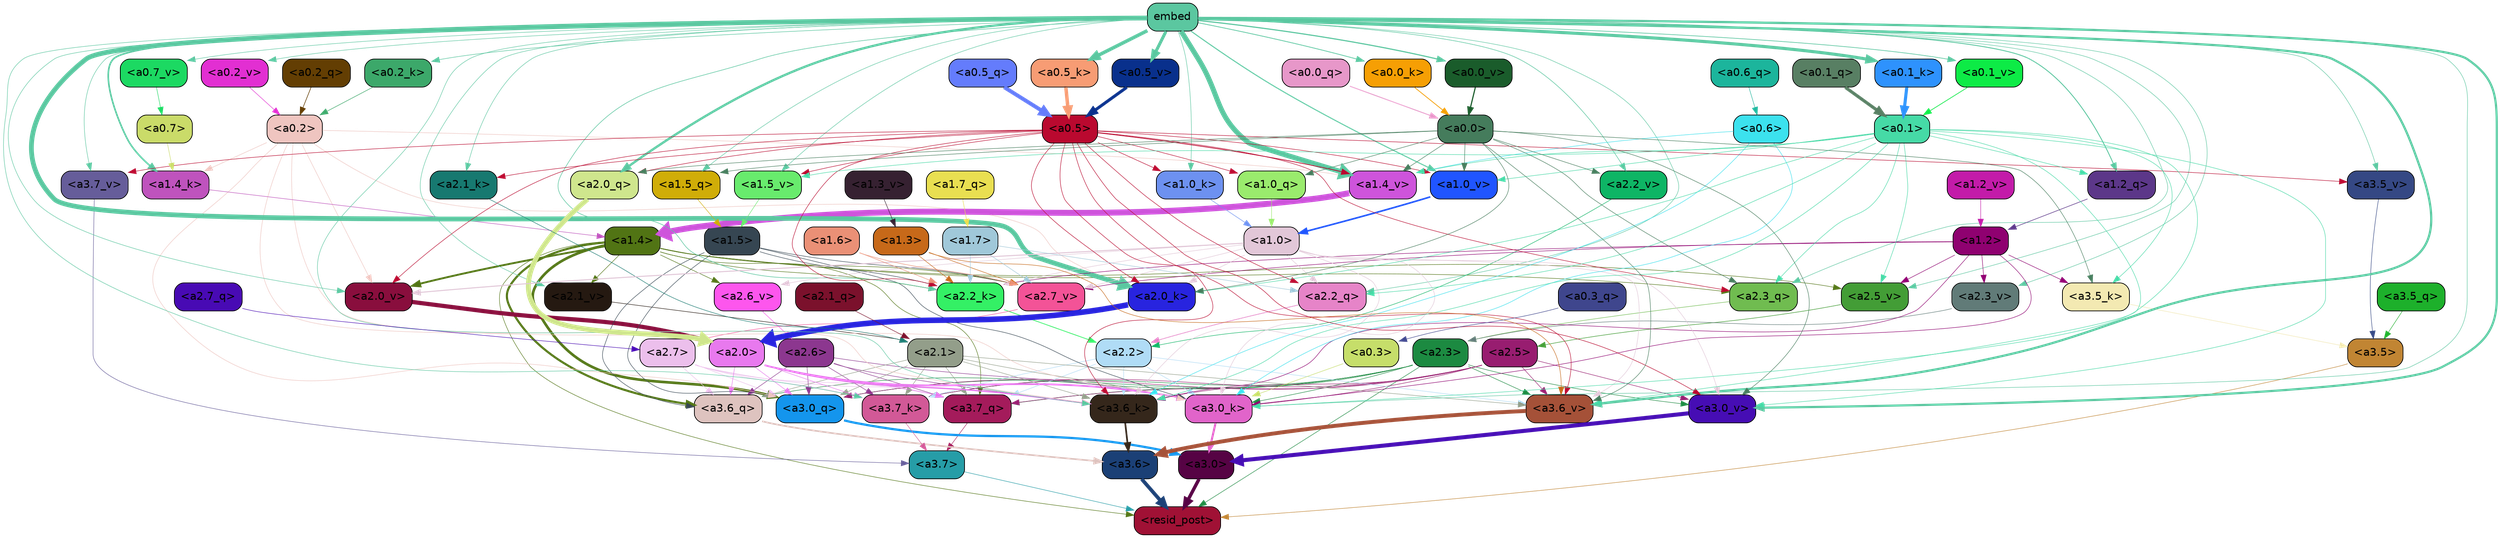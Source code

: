 strict digraph "" {
	graph [bgcolor=transparent,
		layout=dot,
		overlap=false,
		splines=true
	];
	"<a3.7>"	[color=black,
		fillcolor="#269da7",
		fontname=Helvetica,
		shape=box,
		style="filled, rounded"];
	"<resid_post>"	[color=black,
		fillcolor="#a01135",
		fontname=Helvetica,
		shape=box,
		style="filled, rounded"];
	"<a3.7>" -> "<resid_post>"	[color="#269da7",
		penwidth=0.6];
	"<a3.6>"	[color=black,
		fillcolor="#1b4076",
		fontname=Helvetica,
		shape=box,
		style="filled, rounded"];
	"<a3.6>" -> "<resid_post>"	[color="#1b4076",
		penwidth=4.646730065345764];
	"<a3.5>"	[color=black,
		fillcolor="#c18533",
		fontname=Helvetica,
		shape=box,
		style="filled, rounded"];
	"<a3.5>" -> "<resid_post>"	[color="#c18533",
		penwidth=0.6];
	"<a3.0>"	[color=black,
		fillcolor="#560344",
		fontname=Helvetica,
		shape=box,
		style="filled, rounded"];
	"<a3.0>" -> "<resid_post>"	[color="#560344",
		penwidth=4.323132634162903];
	"<a2.3>"	[color=black,
		fillcolor="#1c8a41",
		fontname=Helvetica,
		shape=box,
		style="filled, rounded"];
	"<a2.3>" -> "<resid_post>"	[color="#1c8a41",
		penwidth=0.6];
	"<a3.7_q>"	[color=black,
		fillcolor="#a41b5b",
		fontname=Helvetica,
		shape=box,
		style="filled, rounded"];
	"<a2.3>" -> "<a3.7_q>"	[color="#1c8a41",
		penwidth=0.6];
	"<a3.6_q>"	[color=black,
		fillcolor="#dec3bf",
		fontname=Helvetica,
		shape=box,
		style="filled, rounded"];
	"<a2.3>" -> "<a3.6_q>"	[color="#1c8a41",
		penwidth=0.6];
	"<a3.0_q>"	[color=black,
		fillcolor="#1495ed",
		fontname=Helvetica,
		shape=box,
		style="filled, rounded"];
	"<a2.3>" -> "<a3.0_q>"	[color="#1c8a41",
		penwidth=0.6];
	"<a3.7_k>"	[color=black,
		fillcolor="#d25997",
		fontname=Helvetica,
		shape=box,
		style="filled, rounded"];
	"<a2.3>" -> "<a3.7_k>"	[color="#1c8a41",
		penwidth=0.6];
	"<a3.0_k>"	[color=black,
		fillcolor="#e164ca",
		fontname=Helvetica,
		shape=box,
		style="filled, rounded"];
	"<a2.3>" -> "<a3.0_k>"	[color="#1c8a41",
		penwidth=0.6];
	"<a3.6_v>"	[color=black,
		fillcolor="#a55138",
		fontname=Helvetica,
		shape=box,
		style="filled, rounded"];
	"<a2.3>" -> "<a3.6_v>"	[color="#1c8a41",
		penwidth=0.6];
	"<a3.0_v>"	[color=black,
		fillcolor="#460db4",
		fontname=Helvetica,
		shape=box,
		style="filled, rounded"];
	"<a2.3>" -> "<a3.0_v>"	[color="#1c8a41",
		penwidth=0.6];
	"<a1.4>"	[color=black,
		fillcolor="#517414",
		fontname=Helvetica,
		shape=box,
		style="filled, rounded"];
	"<a1.4>" -> "<resid_post>"	[color="#517414",
		penwidth=0.6];
	"<a1.4>" -> "<a3.7_q>"	[color="#517414",
		penwidth=0.6];
	"<a1.4>" -> "<a3.6_q>"	[color="#517414",
		penwidth=2.700703263282776];
	"<a1.4>" -> "<a3.0_q>"	[color="#517414",
		penwidth=3.34255850315094];
	"<a2.3_q>"	[color=black,
		fillcolor="#70bc50",
		fontname=Helvetica,
		shape=box,
		style="filled, rounded"];
	"<a1.4>" -> "<a2.3_q>"	[color="#517414",
		penwidth=0.6];
	"<a2.2_k>"	[color=black,
		fillcolor="#34f065",
		fontname=Helvetica,
		shape=box,
		style="filled, rounded"];
	"<a1.4>" -> "<a2.2_k>"	[color="#517414",
		penwidth=0.6];
	"<a2.7_v>"	[color=black,
		fillcolor="#f35397",
		fontname=Helvetica,
		shape=box,
		style="filled, rounded"];
	"<a1.4>" -> "<a2.7_v>"	[color="#517414",
		penwidth=0.6];
	"<a2.6_v>"	[color=black,
		fillcolor="#fd56ed",
		fontname=Helvetica,
		shape=box,
		style="filled, rounded"];
	"<a1.4>" -> "<a2.6_v>"	[color="#517414",
		penwidth=0.6];
	"<a2.5_v>"	[color=black,
		fillcolor="#439d36",
		fontname=Helvetica,
		shape=box,
		style="filled, rounded"];
	"<a1.4>" -> "<a2.5_v>"	[color="#517414",
		penwidth=0.6];
	"<a2.1_v>"	[color=black,
		fillcolor="#251911",
		fontname=Helvetica,
		shape=box,
		style="filled, rounded"];
	"<a1.4>" -> "<a2.1_v>"	[color="#517414",
		penwidth=0.6];
	"<a2.0_v>"	[color=black,
		fillcolor="#890e3d",
		fontname=Helvetica,
		shape=box,
		style="filled, rounded"];
	"<a1.4>" -> "<a2.0_v>"	[color="#517414",
		penwidth=2.387977123260498];
	"<a3.7_q>" -> "<a3.7>"	[color="#a41b5b",
		penwidth=0.6];
	"<a3.6_q>" -> "<a3.6>"	[color="#dec3bf",
		penwidth=2.03758105635643];
	"<a3.5_q>"	[color=black,
		fillcolor="#1db02b",
		fontname=Helvetica,
		shape=box,
		style="filled, rounded"];
	"<a3.5_q>" -> "<a3.5>"	[color="#1db02b",
		penwidth=0.6];
	"<a3.0_q>" -> "<a3.0>"	[color="#1495ed",
		penwidth=2.8638100624084473];
	"<a3.7_k>" -> "<a3.7>"	[color="#d25997",
		penwidth=0.6];
	"<a3.6_k>"	[color=black,
		fillcolor="#35271b",
		fontname=Helvetica,
		shape=box,
		style="filled, rounded"];
	"<a3.6_k>" -> "<a3.6>"	[color="#35271b",
		penwidth=2.174198240041733];
	"<a3.5_k>"	[color=black,
		fillcolor="#f3e9b2",
		fontname=Helvetica,
		shape=box,
		style="filled, rounded"];
	"<a3.5_k>" -> "<a3.5>"	[color="#f3e9b2",
		penwidth=0.6];
	"<a3.0_k>" -> "<a3.0>"	[color="#e164ca",
		penwidth=2.6274144649505615];
	"<a3.7_v>"	[color=black,
		fillcolor="#665d9a",
		fontname=Helvetica,
		shape=box,
		style="filled, rounded"];
	"<a3.7_v>" -> "<a3.7>"	[color="#665d9a",
		penwidth=0.6];
	"<a3.6_v>" -> "<a3.6>"	[color="#a55138",
		penwidth=5.002329230308533];
	"<a3.5_v>"	[color=black,
		fillcolor="#354884",
		fontname=Helvetica,
		shape=box,
		style="filled, rounded"];
	"<a3.5_v>" -> "<a3.5>"	[color="#354884",
		penwidth=0.6];
	"<a3.0_v>" -> "<a3.0>"	[color="#460db4",
		penwidth=5.188832879066467];
	"<a2.7>"	[color=black,
		fillcolor="#ecbfec",
		fontname=Helvetica,
		shape=box,
		style="filled, rounded"];
	"<a2.7>" -> "<a3.7_q>"	[color="#ecbfec",
		penwidth=0.6];
	"<a2.7>" -> "<a3.6_q>"	[color="#ecbfec",
		penwidth=0.6];
	"<a2.7>" -> "<a3.0_q>"	[color="#ecbfec",
		penwidth=0.6];
	"<a2.7>" -> "<a3.7_k>"	[color="#ecbfec",
		penwidth=0.6];
	"<a2.7>" -> "<a3.0_k>"	[color="#ecbfec",
		penwidth=0.6];
	"<a2.6>"	[color=black,
		fillcolor="#8c378f",
		fontname=Helvetica,
		shape=box,
		style="filled, rounded"];
	"<a2.6>" -> "<a3.7_q>"	[color="#8c378f",
		penwidth=0.6];
	"<a2.6>" -> "<a3.6_q>"	[color="#8c378f",
		penwidth=0.6];
	"<a2.6>" -> "<a3.0_q>"	[color="#8c378f",
		penwidth=0.6];
	"<a2.6>" -> "<a3.7_k>"	[color="#8c378f",
		penwidth=0.6];
	"<a2.6>" -> "<a3.6_k>"	[color="#8c378f",
		penwidth=0.6];
	"<a2.6>" -> "<a3.0_k>"	[color="#8c378f",
		penwidth=0.6];
	"<a2.5>"	[color=black,
		fillcolor="#981d70",
		fontname=Helvetica,
		shape=box,
		style="filled, rounded"];
	"<a2.5>" -> "<a3.7_q>"	[color="#981d70",
		penwidth=0.6];
	"<a2.5>" -> "<a3.0_q>"	[color="#981d70",
		penwidth=0.6];
	"<a2.5>" -> "<a3.7_k>"	[color="#981d70",
		penwidth=0.6];
	"<a2.5>" -> "<a3.6_k>"	[color="#981d70",
		penwidth=0.6];
	"<a2.5>" -> "<a3.0_k>"	[color="#981d70",
		penwidth=0.6];
	"<a2.5>" -> "<a3.6_v>"	[color="#981d70",
		penwidth=0.6];
	"<a2.5>" -> "<a3.0_v>"	[color="#981d70",
		penwidth=0.6];
	"<a2.2>"	[color=black,
		fillcolor="#b0dcf6",
		fontname=Helvetica,
		shape=box,
		style="filled, rounded"];
	"<a2.2>" -> "<a3.7_q>"	[color="#b0dcf6",
		penwidth=0.6];
	"<a2.2>" -> "<a3.7_k>"	[color="#b0dcf6",
		penwidth=0.6];
	"<a2.2>" -> "<a3.6_k>"	[color="#b0dcf6",
		penwidth=0.6];
	"<a2.2>" -> "<a3.0_k>"	[color="#b0dcf6",
		penwidth=0.6];
	"<a2.2>" -> "<a3.6_v>"	[color="#b0dcf6",
		penwidth=0.6];
	"<a2.1>"	[color=black,
		fillcolor="#939e8a",
		fontname=Helvetica,
		shape=box,
		style="filled, rounded"];
	"<a2.1>" -> "<a3.7_q>"	[color="#939e8a",
		penwidth=0.6];
	"<a2.1>" -> "<a3.6_q>"	[color="#939e8a",
		penwidth=0.6];
	"<a2.1>" -> "<a3.0_q>"	[color="#939e8a",
		penwidth=0.6];
	"<a2.1>" -> "<a3.7_k>"	[color="#939e8a",
		penwidth=0.6];
	"<a2.1>" -> "<a3.6_k>"	[color="#939e8a",
		penwidth=0.6];
	"<a2.1>" -> "<a3.0_k>"	[color="#939e8a",
		penwidth=0.6];
	"<a2.1>" -> "<a3.6_v>"	[color="#939e8a",
		penwidth=0.6];
	"<a2.0>"	[color=black,
		fillcolor="#e879ee",
		fontname=Helvetica,
		shape=box,
		style="filled, rounded"];
	"<a2.0>" -> "<a3.7_q>"	[color="#e879ee",
		penwidth=0.6];
	"<a2.0>" -> "<a3.6_q>"	[color="#e879ee",
		penwidth=0.6];
	"<a2.0>" -> "<a3.0_q>"	[color="#e879ee",
		penwidth=0.6];
	"<a2.0>" -> "<a3.7_k>"	[color="#e879ee",
		penwidth=0.6];
	"<a2.0>" -> "<a3.6_k>"	[color="#e879ee",
		penwidth=1.6454488784074783];
	"<a2.0>" -> "<a3.0_k>"	[color="#e879ee",
		penwidth=2.2218968719244003];
	"<a1.5>"	[color=black,
		fillcolor="#364652",
		fontname=Helvetica,
		shape=box,
		style="filled, rounded"];
	"<a1.5>" -> "<a3.6_q>"	[color="#364652",
		penwidth=0.6];
	"<a1.5>" -> "<a3.0_q>"	[color="#364652",
		penwidth=0.6];
	"<a1.5>" -> "<a3.0_k>"	[color="#364652",
		penwidth=0.6];
	"<a1.5>" -> "<a2.2_k>"	[color="#364652",
		penwidth=0.6];
	"<a1.5>" -> "<a2.7_v>"	[color="#364652",
		penwidth=0.6];
	"<a0.2>"	[color=black,
		fillcolor="#efc5c0",
		fontname=Helvetica,
		shape=box,
		style="filled, rounded"];
	"<a0.2>" -> "<a3.0_q>"	[color="#efc5c0",
		penwidth=0.6];
	"<a0.2>" -> "<a3.6_k>"	[color="#efc5c0",
		penwidth=0.6];
	"<a0.2>" -> "<a3.0_k>"	[color="#efc5c0",
		penwidth=0.6];
	"<a2.0_k>"	[color=black,
		fillcolor="#2824df",
		fontname=Helvetica,
		shape=box,
		style="filled, rounded"];
	"<a0.2>" -> "<a2.0_k>"	[color="#efc5c0",
		penwidth=0.6];
	"<a0.2>" -> "<a2.0_v>"	[color="#efc5c0",
		penwidth=0.6];
	"<a1.4_k>"	[color=black,
		fillcolor="#bf53bd",
		fontname=Helvetica,
		shape=box,
		style="filled, rounded"];
	"<a0.2>" -> "<a1.4_k>"	[color="#efc5c0",
		penwidth=0.6];
	"<a1.4_v>"	[color=black,
		fillcolor="#ce54db",
		fontname=Helvetica,
		shape=box,
		style="filled, rounded"];
	"<a0.2>" -> "<a1.4_v>"	[color="#efc5c0",
		penwidth=0.6];
	embed	[color=black,
		fillcolor="#5bc7a0",
		fontname=Helvetica,
		shape=box,
		style="filled, rounded"];
	embed -> "<a3.7_k>"	[color="#5bc7a0",
		penwidth=0.6];
	embed -> "<a3.6_k>"	[color="#5bc7a0",
		penwidth=0.6];
	embed -> "<a3.0_k>"	[color="#5bc7a0",
		penwidth=0.6];
	embed -> "<a3.7_v>"	[color="#5bc7a0",
		penwidth=0.6];
	embed -> "<a3.6_v>"	[color="#5bc7a0",
		penwidth=2.8301228284835815];
	embed -> "<a3.5_v>"	[color="#5bc7a0",
		penwidth=0.6];
	embed -> "<a3.0_v>"	[color="#5bc7a0",
		penwidth=2.7660785913467407];
	embed -> "<a2.3_q>"	[color="#5bc7a0",
		penwidth=0.6];
	"<a2.2_q>"	[color=black,
		fillcolor="#e684c8",
		fontname=Helvetica,
		shape=box,
		style="filled, rounded"];
	embed -> "<a2.2_q>"	[color="#5bc7a0",
		penwidth=0.6];
	"<a2.0_q>"	[color=black,
		fillcolor="#cfe68d",
		fontname=Helvetica,
		shape=box,
		style="filled, rounded"];
	embed -> "<a2.0_q>"	[color="#5bc7a0",
		penwidth=2.918822765350342];
	embed -> "<a2.2_k>"	[color="#5bc7a0",
		penwidth=0.7099294662475586];
	"<a2.1_k>"	[color=black,
		fillcolor="#177970",
		fontname=Helvetica,
		shape=box,
		style="filled, rounded"];
	embed -> "<a2.1_k>"	[color="#5bc7a0",
		penwidth=0.6];
	embed -> "<a2.0_k>"	[color="#5bc7a0",
		penwidth=6.075345039367676];
	embed -> "<a2.5_v>"	[color="#5bc7a0",
		penwidth=0.6];
	"<a2.3_v>"	[color=black,
		fillcolor="#617b78",
		fontname=Helvetica,
		shape=box,
		style="filled, rounded"];
	embed -> "<a2.3_v>"	[color="#5bc7a0",
		penwidth=0.6];
	"<a2.2_v>"	[color=black,
		fillcolor="#0eb565",
		fontname=Helvetica,
		shape=box,
		style="filled, rounded"];
	embed -> "<a2.2_v>"	[color="#5bc7a0",
		penwidth=0.6909599304199219];
	embed -> "<a2.1_v>"	[color="#5bc7a0",
		penwidth=0.6];
	embed -> "<a2.0_v>"	[color="#5bc7a0",
		penwidth=0.6];
	"<a1.5_q>"	[color=black,
		fillcolor="#d0ad08",
		fontname=Helvetica,
		shape=box,
		style="filled, rounded"];
	embed -> "<a1.5_q>"	[color="#5bc7a0",
		penwidth=0.6];
	"<a1.2_q>"	[color=black,
		fillcolor="#5c3789",
		fontname=Helvetica,
		shape=box,
		style="filled, rounded"];
	embed -> "<a1.2_q>"	[color="#5bc7a0",
		penwidth=1.1075286865234375];
	embed -> "<a1.4_k>"	[color="#5bc7a0",
		penwidth=2.043105125427246];
	"<a1.0_k>"	[color=black,
		fillcolor="#6d91f0",
		fontname=Helvetica,
		shape=box,
		style="filled, rounded"];
	embed -> "<a1.0_k>"	[color="#5bc7a0",
		penwidth=0.6];
	"<a1.5_v>"	[color=black,
		fillcolor="#68eb6d",
		fontname=Helvetica,
		shape=box,
		style="filled, rounded"];
	embed -> "<a1.5_v>"	[color="#5bc7a0",
		penwidth=0.6];
	embed -> "<a1.4_v>"	[color="#5bc7a0",
		penwidth=6.46385931968689];
	"<a1.0_v>"	[color=black,
		fillcolor="#2055ff",
		fontname=Helvetica,
		shape=box,
		style="filled, rounded"];
	embed -> "<a1.0_v>"	[color="#5bc7a0",
		penwidth=1.273291826248169];
	"<a0.5_k>"	[color=black,
		fillcolor="#f79c74",
		fontname=Helvetica,
		shape=box,
		style="filled, rounded"];
	embed -> "<a0.5_k>"	[color="#5bc7a0",
		penwidth=4.426396369934082];
	"<a0.2_k>"	[color=black,
		fillcolor="#3ca86a",
		fontname=Helvetica,
		shape=box,
		style="filled, rounded"];
	embed -> "<a0.2_k>"	[color="#5bc7a0",
		penwidth=0.6546797752380371];
	"<a0.1_k>"	[color=black,
		fillcolor="#2e92fd",
		fontname=Helvetica,
		shape=box,
		style="filled, rounded"];
	embed -> "<a0.1_k>"	[color="#5bc7a0",
		penwidth=3.930372714996338];
	"<a0.0_k>"	[color=black,
		fillcolor="#f69f04",
		fontname=Helvetica,
		shape=box,
		style="filled, rounded"];
	embed -> "<a0.0_k>"	[color="#5bc7a0",
		penwidth=0.9408226013183594];
	"<a0.7_v>"	[color=black,
		fillcolor="#1cd962",
		fontname=Helvetica,
		shape=box,
		style="filled, rounded"];
	embed -> "<a0.7_v>"	[color="#5bc7a0",
		penwidth=0.6];
	"<a0.5_v>"	[color=black,
		fillcolor="#09308c",
		fontname=Helvetica,
		shape=box,
		style="filled, rounded"];
	embed -> "<a0.5_v>"	[color="#5bc7a0",
		penwidth=3.920696496963501];
	"<a0.2_v>"	[color=black,
		fillcolor="#e22fd2",
		fontname=Helvetica,
		shape=box,
		style="filled, rounded"];
	embed -> "<a0.2_v>"	[color="#5bc7a0",
		penwidth=0.6];
	"<a0.1_v>"	[color=black,
		fillcolor="#0deb46",
		fontname=Helvetica,
		shape=box,
		style="filled, rounded"];
	embed -> "<a0.1_v>"	[color="#5bc7a0",
		penwidth=0.8145098686218262];
	"<a0.0_v>"	[color=black,
		fillcolor="#1a5c2b",
		fontname=Helvetica,
		shape=box,
		style="filled, rounded"];
	embed -> "<a0.0_v>"	[color="#5bc7a0",
		penwidth=1.426530361175537];
	"<a1.2>"	[color=black,
		fillcolor="#8f0170",
		fontname=Helvetica,
		shape=box,
		style="filled, rounded"];
	"<a1.2>" -> "<a3.6_k>"	[color="#8f0170",
		penwidth=0.6];
	"<a1.2>" -> "<a3.5_k>"	[color="#8f0170",
		penwidth=0.6];
	"<a1.2>" -> "<a3.0_k>"	[color="#8f0170",
		penwidth=0.6];
	"<a1.2>" -> "<a2.2_k>"	[color="#8f0170",
		penwidth=0.6];
	"<a1.2>" -> "<a2.7_v>"	[color="#8f0170",
		penwidth=0.6];
	"<a1.2>" -> "<a2.5_v>"	[color="#8f0170",
		penwidth=0.6];
	"<a1.2>" -> "<a2.3_v>"	[color="#8f0170",
		penwidth=0.6];
	"<a1.0>"	[color=black,
		fillcolor="#e2c7d8",
		fontname=Helvetica,
		shape=box,
		style="filled, rounded"];
	"<a1.0>" -> "<a3.6_k>"	[color="#e2c7d8",
		penwidth=0.6];
	"<a1.0>" -> "<a3.0_k>"	[color="#e2c7d8",
		penwidth=0.6];
	"<a1.0>" -> "<a3.6_v>"	[color="#e2c7d8",
		penwidth=0.6];
	"<a1.0>" -> "<a3.0_v>"	[color="#e2c7d8",
		penwidth=0.6];
	"<a1.0>" -> "<a2.2_q>"	[color="#e2c7d8",
		penwidth=0.6];
	"<a1.0>" -> "<a2.2_k>"	[color="#e2c7d8",
		penwidth=0.6];
	"<a1.0>" -> "<a2.0_k>"	[color="#e2c7d8",
		penwidth=0.6];
	"<a1.0>" -> "<a2.7_v>"	[color="#e2c7d8",
		penwidth=0.6];
	"<a1.0>" -> "<a2.6_v>"	[color="#e2c7d8",
		penwidth=0.6];
	"<a1.0>" -> "<a2.0_v>"	[color="#e2c7d8",
		penwidth=1.2435333728790283];
	"<a0.6>"	[color=black,
		fillcolor="#3ce2ee",
		fontname=Helvetica,
		shape=box,
		style="filled, rounded"];
	"<a0.6>" -> "<a3.6_k>"	[color="#3ce2ee",
		penwidth=0.6];
	"<a0.6>" -> "<a3.0_k>"	[color="#3ce2ee",
		penwidth=0.6];
	"<a0.6>" -> "<a1.4_v>"	[color="#3ce2ee",
		penwidth=0.6];
	"<a0.5>"	[color=black,
		fillcolor="#ba092f",
		fontname=Helvetica,
		shape=box,
		style="filled, rounded"];
	"<a0.5>" -> "<a3.6_k>"	[color="#ba092f",
		penwidth=0.6];
	"<a0.5>" -> "<a3.7_v>"	[color="#ba092f",
		penwidth=0.6];
	"<a0.5>" -> "<a3.6_v>"	[color="#ba092f",
		penwidth=0.6];
	"<a0.5>" -> "<a3.5_v>"	[color="#ba092f",
		penwidth=0.6];
	"<a0.5>" -> "<a3.0_v>"	[color="#ba092f",
		penwidth=0.6124261617660522];
	"<a0.5>" -> "<a2.3_q>"	[color="#ba092f",
		penwidth=0.6];
	"<a0.5>" -> "<a2.2_q>"	[color="#ba092f",
		penwidth=0.6];
	"<a0.5>" -> "<a2.0_q>"	[color="#ba092f",
		penwidth=0.6];
	"<a0.5>" -> "<a2.2_k>"	[color="#ba092f",
		penwidth=0.6];
	"<a0.5>" -> "<a2.1_k>"	[color="#ba092f",
		penwidth=0.6];
	"<a0.5>" -> "<a2.0_k>"	[color="#ba092f",
		penwidth=0.6112704277038574];
	"<a0.5>" -> "<a2.0_v>"	[color="#ba092f",
		penwidth=0.6];
	"<a1.0_q>"	[color=black,
		fillcolor="#9aeb6d",
		fontname=Helvetica,
		shape=box,
		style="filled, rounded"];
	"<a0.5>" -> "<a1.0_q>"	[color="#ba092f",
		penwidth=0.6];
	"<a0.5>" -> "<a1.0_k>"	[color="#ba092f",
		penwidth=0.6];
	"<a0.5>" -> "<a1.5_v>"	[color="#ba092f",
		penwidth=0.6];
	"<a0.5>" -> "<a1.4_v>"	[color="#ba092f",
		penwidth=0.9145197868347168];
	"<a0.5>" -> "<a1.0_v>"	[color="#ba092f",
		penwidth=0.6];
	"<a0.1>"	[color=black,
		fillcolor="#46daa6",
		fontname=Helvetica,
		shape=box,
		style="filled, rounded"];
	"<a0.1>" -> "<a3.6_k>"	[color="#46daa6",
		penwidth=0.6];
	"<a0.1>" -> "<a3.5_k>"	[color="#46daa6",
		penwidth=0.6];
	"<a0.1>" -> "<a3.0_k>"	[color="#46daa6",
		penwidth=0.6];
	"<a0.1>" -> "<a3.6_v>"	[color="#46daa6",
		penwidth=0.6];
	"<a0.1>" -> "<a3.0_v>"	[color="#46daa6",
		penwidth=0.6];
	"<a0.1>" -> "<a2.3_q>"	[color="#46daa6",
		penwidth=0.6];
	"<a0.1>" -> "<a2.2_q>"	[color="#46daa6",
		penwidth=0.6];
	"<a0.1>" -> "<a2.0_k>"	[color="#46daa6",
		penwidth=0.6];
	"<a0.1>" -> "<a2.5_v>"	[color="#46daa6",
		penwidth=0.6];
	"<a0.1>" -> "<a1.2_q>"	[color="#46daa6",
		penwidth=0.6];
	"<a0.1>" -> "<a1.5_v>"	[color="#46daa6",
		penwidth=0.6];
	"<a0.1>" -> "<a1.4_v>"	[color="#46daa6",
		penwidth=0.6];
	"<a0.1>" -> "<a1.0_v>"	[color="#46daa6",
		penwidth=0.6];
	"<a0.0>"	[color=black,
		fillcolor="#457c5c",
		fontname=Helvetica,
		shape=box,
		style="filled, rounded"];
	"<a0.0>" -> "<a3.5_k>"	[color="#457c5c",
		penwidth=0.6];
	"<a0.0>" -> "<a3.6_v>"	[color="#457c5c",
		penwidth=0.6];
	"<a0.0>" -> "<a3.0_v>"	[color="#457c5c",
		penwidth=0.6];
	"<a0.0>" -> "<a2.3_q>"	[color="#457c5c",
		penwidth=0.6];
	"<a0.0>" -> "<a2.0_q>"	[color="#457c5c",
		penwidth=0.6];
	"<a0.0>" -> "<a2.0_k>"	[color="#457c5c",
		penwidth=0.6];
	"<a0.0>" -> "<a2.2_v>"	[color="#457c5c",
		penwidth=0.6];
	"<a0.0>" -> "<a1.5_q>"	[color="#457c5c",
		penwidth=0.6];
	"<a0.0>" -> "<a1.0_q>"	[color="#457c5c",
		penwidth=0.6];
	"<a0.0>" -> "<a1.4_v>"	[color="#457c5c",
		penwidth=0.6];
	"<a0.0>" -> "<a1.0_v>"	[color="#457c5c",
		penwidth=0.6];
	"<a0.3>"	[color=black,
		fillcolor="#c6de6a",
		fontname=Helvetica,
		shape=box,
		style="filled, rounded"];
	"<a0.3>" -> "<a3.0_k>"	[color="#c6de6a",
		penwidth=0.6];
	"<a1.3>"	[color=black,
		fillcolor="#c76919",
		fontname=Helvetica,
		shape=box,
		style="filled, rounded"];
	"<a1.3>" -> "<a3.6_v>"	[color="#c76919",
		penwidth=0.6];
	"<a1.3>" -> "<a2.2_k>"	[color="#c76919",
		penwidth=0.6];
	"<a1.3>" -> "<a2.7_v>"	[color="#c76919",
		penwidth=0.6];
	"<a2.7_q>"	[color=black,
		fillcolor="#480ab4",
		fontname=Helvetica,
		shape=box,
		style="filled, rounded"];
	"<a2.7_q>" -> "<a2.7>"	[color="#480ab4",
		penwidth=0.6];
	"<a2.3_q>" -> "<a2.3>"	[color="#70bc50",
		penwidth=0.6];
	"<a2.2_q>" -> "<a2.2>"	[color="#e684c8",
		penwidth=0.8114519119262695];
	"<a2.1_q>"	[color=black,
		fillcolor="#7b112c",
		fontname=Helvetica,
		shape=box,
		style="filled, rounded"];
	"<a2.1_q>" -> "<a2.1>"	[color="#7b112c",
		penwidth=0.6];
	"<a2.0_q>" -> "<a2.0>"	[color="#cfe68d",
		penwidth=6.2323237657547];
	"<a2.2_k>" -> "<a2.2>"	[color="#34f065",
		penwidth=0.9331893920898438];
	"<a2.1_k>" -> "<a2.1>"	[color="#177970",
		penwidth=0.6];
	"<a2.0_k>" -> "<a2.0>"	[color="#2824df",
		penwidth=7.158664226531982];
	"<a2.7_v>" -> "<a2.7>"	[color="#f35397",
		penwidth=0.6];
	"<a2.6_v>" -> "<a2.6>"	[color="#fd56ed",
		penwidth=0.6];
	"<a2.5_v>" -> "<a2.5>"	[color="#439d36",
		penwidth=0.6657319068908691];
	"<a2.3_v>" -> "<a2.3>"	[color="#617b78",
		penwidth=0.6];
	"<a2.2_v>" -> "<a2.2>"	[color="#0eb565",
		penwidth=0.6];
	"<a2.1_v>" -> "<a2.1>"	[color="#251911",
		penwidth=0.6];
	"<a2.0_v>" -> "<a2.0>"	[color="#890e3d",
		penwidth=5.380099236965179];
	"<a1.7>"	[color=black,
		fillcolor="#a0c8d9",
		fontname=Helvetica,
		shape=box,
		style="filled, rounded"];
	"<a1.7>" -> "<a2.2_q>"	[color="#a0c8d9",
		penwidth=0.6];
	"<a1.7>" -> "<a2.2_k>"	[color="#a0c8d9",
		penwidth=0.6];
	"<a1.7>" -> "<a2.7_v>"	[color="#a0c8d9",
		penwidth=0.6];
	"<a1.6>"	[color=black,
		fillcolor="#ea9076",
		fontname=Helvetica,
		shape=box,
		style="filled, rounded"];
	"<a1.6>" -> "<a2.2_k>"	[color="#ea9076",
		penwidth=0.6];
	"<a1.6>" -> "<a2.7_v>"	[color="#ea9076",
		penwidth=0.6];
	"<a1.7_q>"	[color=black,
		fillcolor="#e9df51",
		fontname=Helvetica,
		shape=box,
		style="filled, rounded"];
	"<a1.7_q>" -> "<a1.7>"	[color="#e9df51",
		penwidth=0.6];
	"<a1.5_q>" -> "<a1.5>"	[color="#d0ad08",
		penwidth=0.6];
	"<a1.2_q>" -> "<a1.2>"	[color="#5c3789",
		penwidth=0.6965713500976562];
	"<a1.0_q>" -> "<a1.0>"	[color="#9aeb6d",
		penwidth=0.6];
	"<a1.4_k>" -> "<a1.4>"	[color="#bf53bd",
		penwidth=0.6];
	"<a1.0_k>" -> "<a1.0>"	[color="#6d91f0",
		penwidth=0.6];
	"<a1.5_v>" -> "<a1.5>"	[color="#68eb6d",
		penwidth=0.6];
	"<a1.4_v>" -> "<a1.4>"	[color="#ce54db",
		penwidth=7.649995803833008];
	"<a1.3_v>"	[color=black,
		fillcolor="#362131",
		fontname=Helvetica,
		shape=box,
		style="filled, rounded"];
	"<a1.3_v>" -> "<a1.3>"	[color="#362131",
		penwidth=0.6];
	"<a1.2_v>"	[color=black,
		fillcolor="#c31ba9",
		fontname=Helvetica,
		shape=box,
		style="filled, rounded"];
	"<a1.2_v>" -> "<a1.2>"	[color="#c31ba9",
		penwidth=0.6];
	"<a1.0_v>" -> "<a1.0>"	[color="#2055ff",
		penwidth=2.050852060317993];
	"<a0.7>"	[color=black,
		fillcolor="#cadb69",
		fontname=Helvetica,
		shape=box,
		style="filled, rounded"];
	"<a0.7>" -> "<a1.4_k>"	[color="#cadb69",
		penwidth=0.6];
	"<a0.6_q>"	[color=black,
		fillcolor="#1cb59c",
		fontname=Helvetica,
		shape=box,
		style="filled, rounded"];
	"<a0.6_q>" -> "<a0.6>"	[color="#1cb59c",
		penwidth=0.6];
	"<a0.5_q>"	[color=black,
		fillcolor="#647cfc",
		fontname=Helvetica,
		shape=box,
		style="filled, rounded"];
	"<a0.5_q>" -> "<a0.5>"	[color="#647cfc",
		penwidth=4.9415271282196045];
	"<a0.3_q>"	[color=black,
		fillcolor="#3f468d",
		fontname=Helvetica,
		shape=box,
		style="filled, rounded"];
	"<a0.3_q>" -> "<a0.3>"	[color="#3f468d",
		penwidth=0.6];
	"<a0.2_q>"	[color=black,
		fillcolor="#633e03",
		fontname=Helvetica,
		shape=box,
		style="filled, rounded"];
	"<a0.2_q>" -> "<a0.2>"	[color="#633e03",
		penwidth=0.7393593788146973];
	"<a0.1_q>"	[color=black,
		fillcolor="#587f63",
		fontname=Helvetica,
		shape=box,
		style="filled, rounded"];
	"<a0.1_q>" -> "<a0.1>"	[color="#587f63",
		penwidth=4.0437469482421875];
	"<a0.0_q>"	[color=black,
		fillcolor="#e797c9",
		fontname=Helvetica,
		shape=box,
		style="filled, rounded"];
	"<a0.0_q>" -> "<a0.0>"	[color="#e797c9",
		penwidth=1.0526800155639648];
	"<a0.5_k>" -> "<a0.5>"	[color="#f79c74",
		penwidth=4.382697105407715];
	"<a0.2_k>" -> "<a0.2>"	[color="#3ca86a",
		penwidth=0.6394491195678711];
	"<a0.1_k>" -> "<a0.1>"	[color="#2e92fd",
		penwidth=3.9428932666778564];
	"<a0.0_k>" -> "<a0.0>"	[color="#f69f04",
		penwidth=0.9280776977539062];
	"<a0.7_v>" -> "<a0.7>"	[color="#1cd962",
		penwidth=0.6];
	"<a0.5_v>" -> "<a0.5>"	[color="#09308c",
		penwidth=3.8846328258514404];
	"<a0.2_v>" -> "<a0.2>"	[color="#e22fd2",
		penwidth=0.6];
	"<a0.1_v>" -> "<a0.1>"	[color="#0deb46",
		penwidth=0.8284716606140137];
	"<a0.0_v>" -> "<a0.0>"	[color="#1a5c2b",
		penwidth=1.44976806640625];
}
